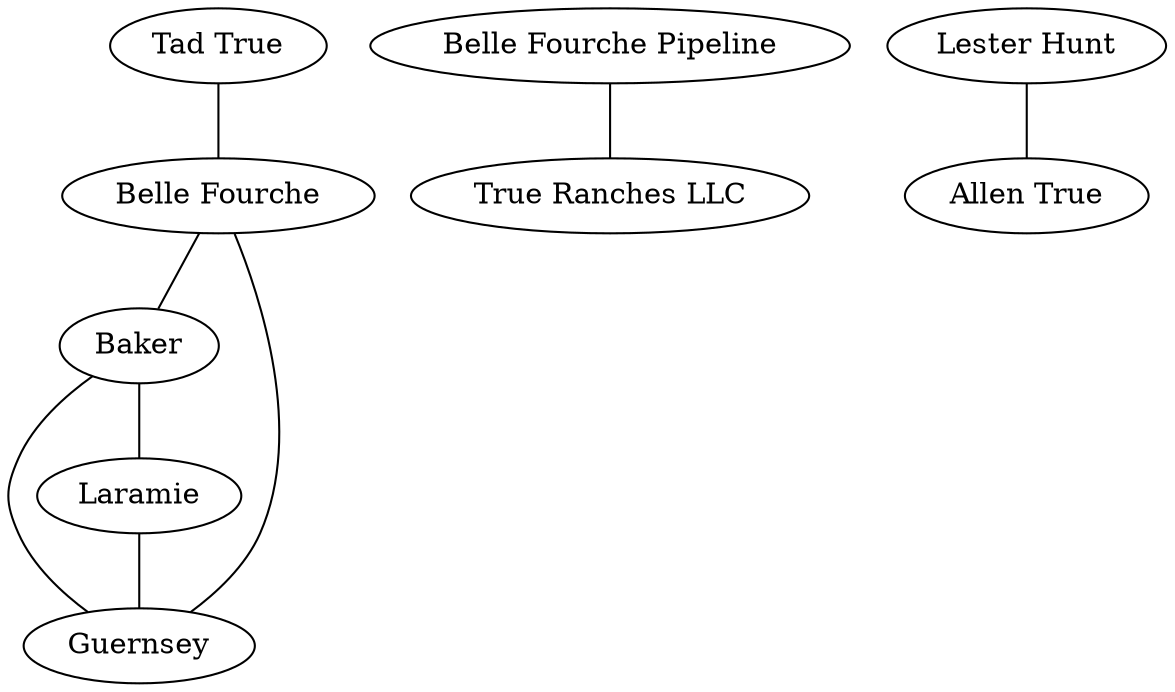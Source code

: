 strict graph "True Oil pipeline" {
	"Tad True"
	"Belle Fourche"
	"Tad True" -- "Belle Fourche"
	"Belle Fourche"
	Baker
	"Belle Fourche" -- Baker
	"Belle Fourche"
	Guernsey
	"Belle Fourche" -- Guernsey
	Baker -- Guernsey
	"Belle Fourche Pipeline"
	"True Ranches LLC"
	"Belle Fourche Pipeline" -- "True Ranches LLC"
	"Lester Hunt"
	"Allen True"
	"Lester Hunt" -- "Allen True"
	Laramie
	Baker -- Laramie
	Baker -- Guernsey
	Laramie -- Guernsey
}
